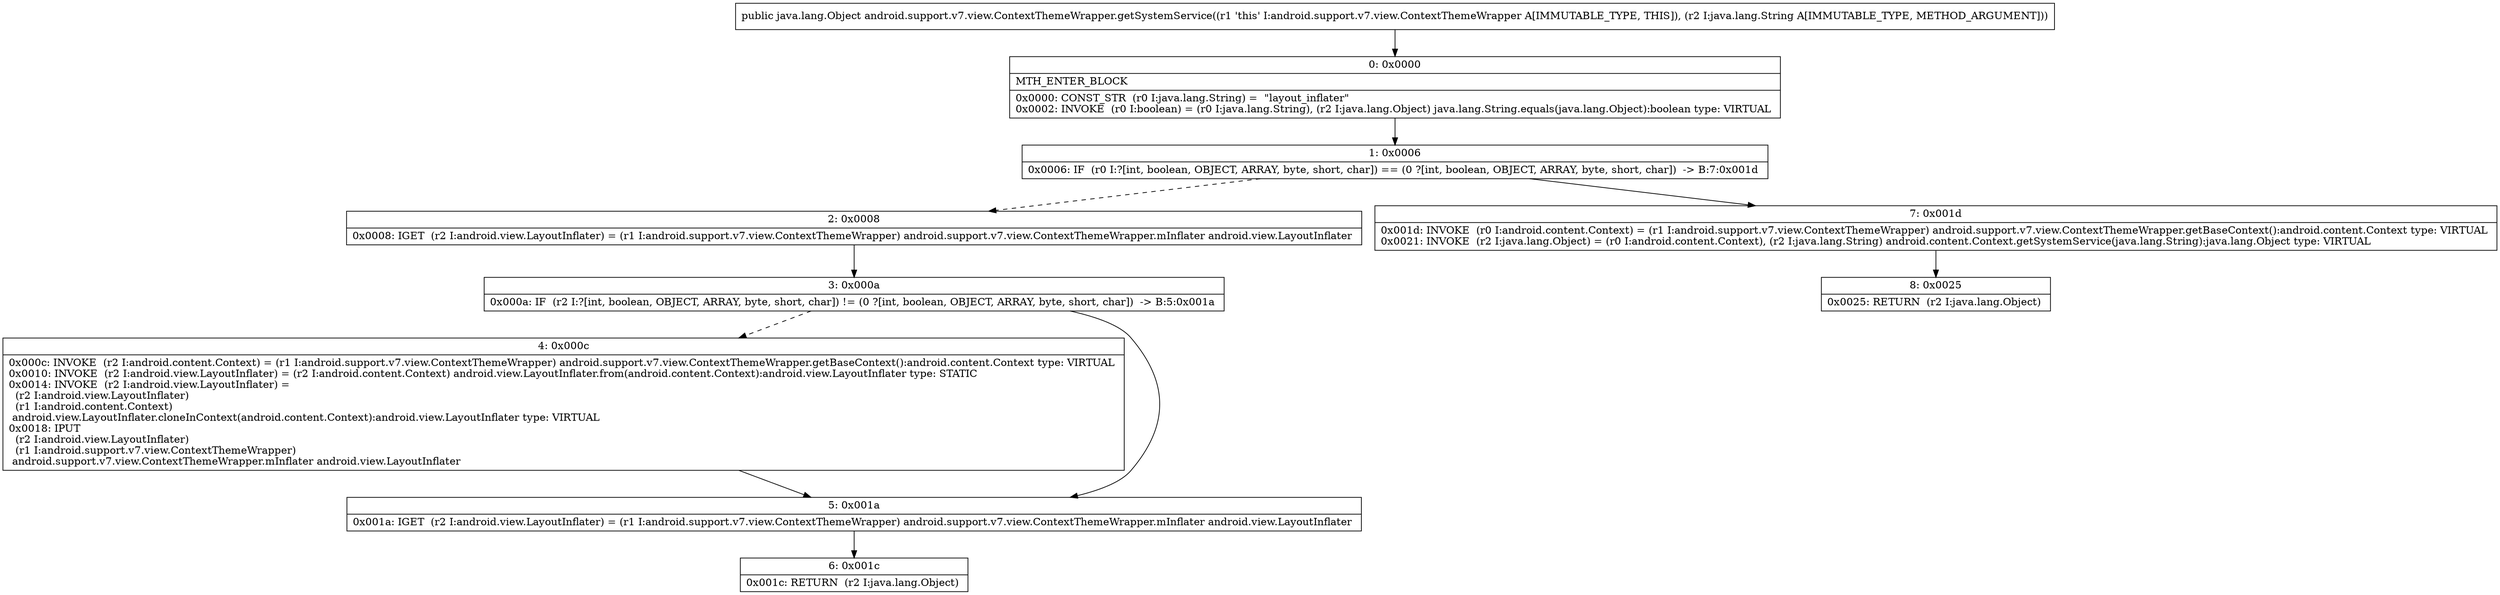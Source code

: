 digraph "CFG forandroid.support.v7.view.ContextThemeWrapper.getSystemService(Ljava\/lang\/String;)Ljava\/lang\/Object;" {
Node_0 [shape=record,label="{0\:\ 0x0000|MTH_ENTER_BLOCK\l|0x0000: CONST_STR  (r0 I:java.lang.String) =  \"layout_inflater\" \l0x0002: INVOKE  (r0 I:boolean) = (r0 I:java.lang.String), (r2 I:java.lang.Object) java.lang.String.equals(java.lang.Object):boolean type: VIRTUAL \l}"];
Node_1 [shape=record,label="{1\:\ 0x0006|0x0006: IF  (r0 I:?[int, boolean, OBJECT, ARRAY, byte, short, char]) == (0 ?[int, boolean, OBJECT, ARRAY, byte, short, char])  \-\> B:7:0x001d \l}"];
Node_2 [shape=record,label="{2\:\ 0x0008|0x0008: IGET  (r2 I:android.view.LayoutInflater) = (r1 I:android.support.v7.view.ContextThemeWrapper) android.support.v7.view.ContextThemeWrapper.mInflater android.view.LayoutInflater \l}"];
Node_3 [shape=record,label="{3\:\ 0x000a|0x000a: IF  (r2 I:?[int, boolean, OBJECT, ARRAY, byte, short, char]) != (0 ?[int, boolean, OBJECT, ARRAY, byte, short, char])  \-\> B:5:0x001a \l}"];
Node_4 [shape=record,label="{4\:\ 0x000c|0x000c: INVOKE  (r2 I:android.content.Context) = (r1 I:android.support.v7.view.ContextThemeWrapper) android.support.v7.view.ContextThemeWrapper.getBaseContext():android.content.Context type: VIRTUAL \l0x0010: INVOKE  (r2 I:android.view.LayoutInflater) = (r2 I:android.content.Context) android.view.LayoutInflater.from(android.content.Context):android.view.LayoutInflater type: STATIC \l0x0014: INVOKE  (r2 I:android.view.LayoutInflater) = \l  (r2 I:android.view.LayoutInflater)\l  (r1 I:android.content.Context)\l android.view.LayoutInflater.cloneInContext(android.content.Context):android.view.LayoutInflater type: VIRTUAL \l0x0018: IPUT  \l  (r2 I:android.view.LayoutInflater)\l  (r1 I:android.support.v7.view.ContextThemeWrapper)\l android.support.v7.view.ContextThemeWrapper.mInflater android.view.LayoutInflater \l}"];
Node_5 [shape=record,label="{5\:\ 0x001a|0x001a: IGET  (r2 I:android.view.LayoutInflater) = (r1 I:android.support.v7.view.ContextThemeWrapper) android.support.v7.view.ContextThemeWrapper.mInflater android.view.LayoutInflater \l}"];
Node_6 [shape=record,label="{6\:\ 0x001c|0x001c: RETURN  (r2 I:java.lang.Object) \l}"];
Node_7 [shape=record,label="{7\:\ 0x001d|0x001d: INVOKE  (r0 I:android.content.Context) = (r1 I:android.support.v7.view.ContextThemeWrapper) android.support.v7.view.ContextThemeWrapper.getBaseContext():android.content.Context type: VIRTUAL \l0x0021: INVOKE  (r2 I:java.lang.Object) = (r0 I:android.content.Context), (r2 I:java.lang.String) android.content.Context.getSystemService(java.lang.String):java.lang.Object type: VIRTUAL \l}"];
Node_8 [shape=record,label="{8\:\ 0x0025|0x0025: RETURN  (r2 I:java.lang.Object) \l}"];
MethodNode[shape=record,label="{public java.lang.Object android.support.v7.view.ContextThemeWrapper.getSystemService((r1 'this' I:android.support.v7.view.ContextThemeWrapper A[IMMUTABLE_TYPE, THIS]), (r2 I:java.lang.String A[IMMUTABLE_TYPE, METHOD_ARGUMENT])) }"];
MethodNode -> Node_0;
Node_0 -> Node_1;
Node_1 -> Node_2[style=dashed];
Node_1 -> Node_7;
Node_2 -> Node_3;
Node_3 -> Node_4[style=dashed];
Node_3 -> Node_5;
Node_4 -> Node_5;
Node_5 -> Node_6;
Node_7 -> Node_8;
}

